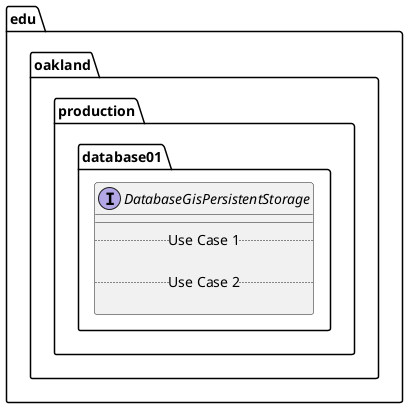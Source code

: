 @startuml DatabaseGisPersistentStorage

package edu.oakland.production.database01 {
    interface DatabaseGisPersistentStorage {
        __
        .. Use Case 1 ..

        .. Use Case 2 ..

    }
}

@enduml